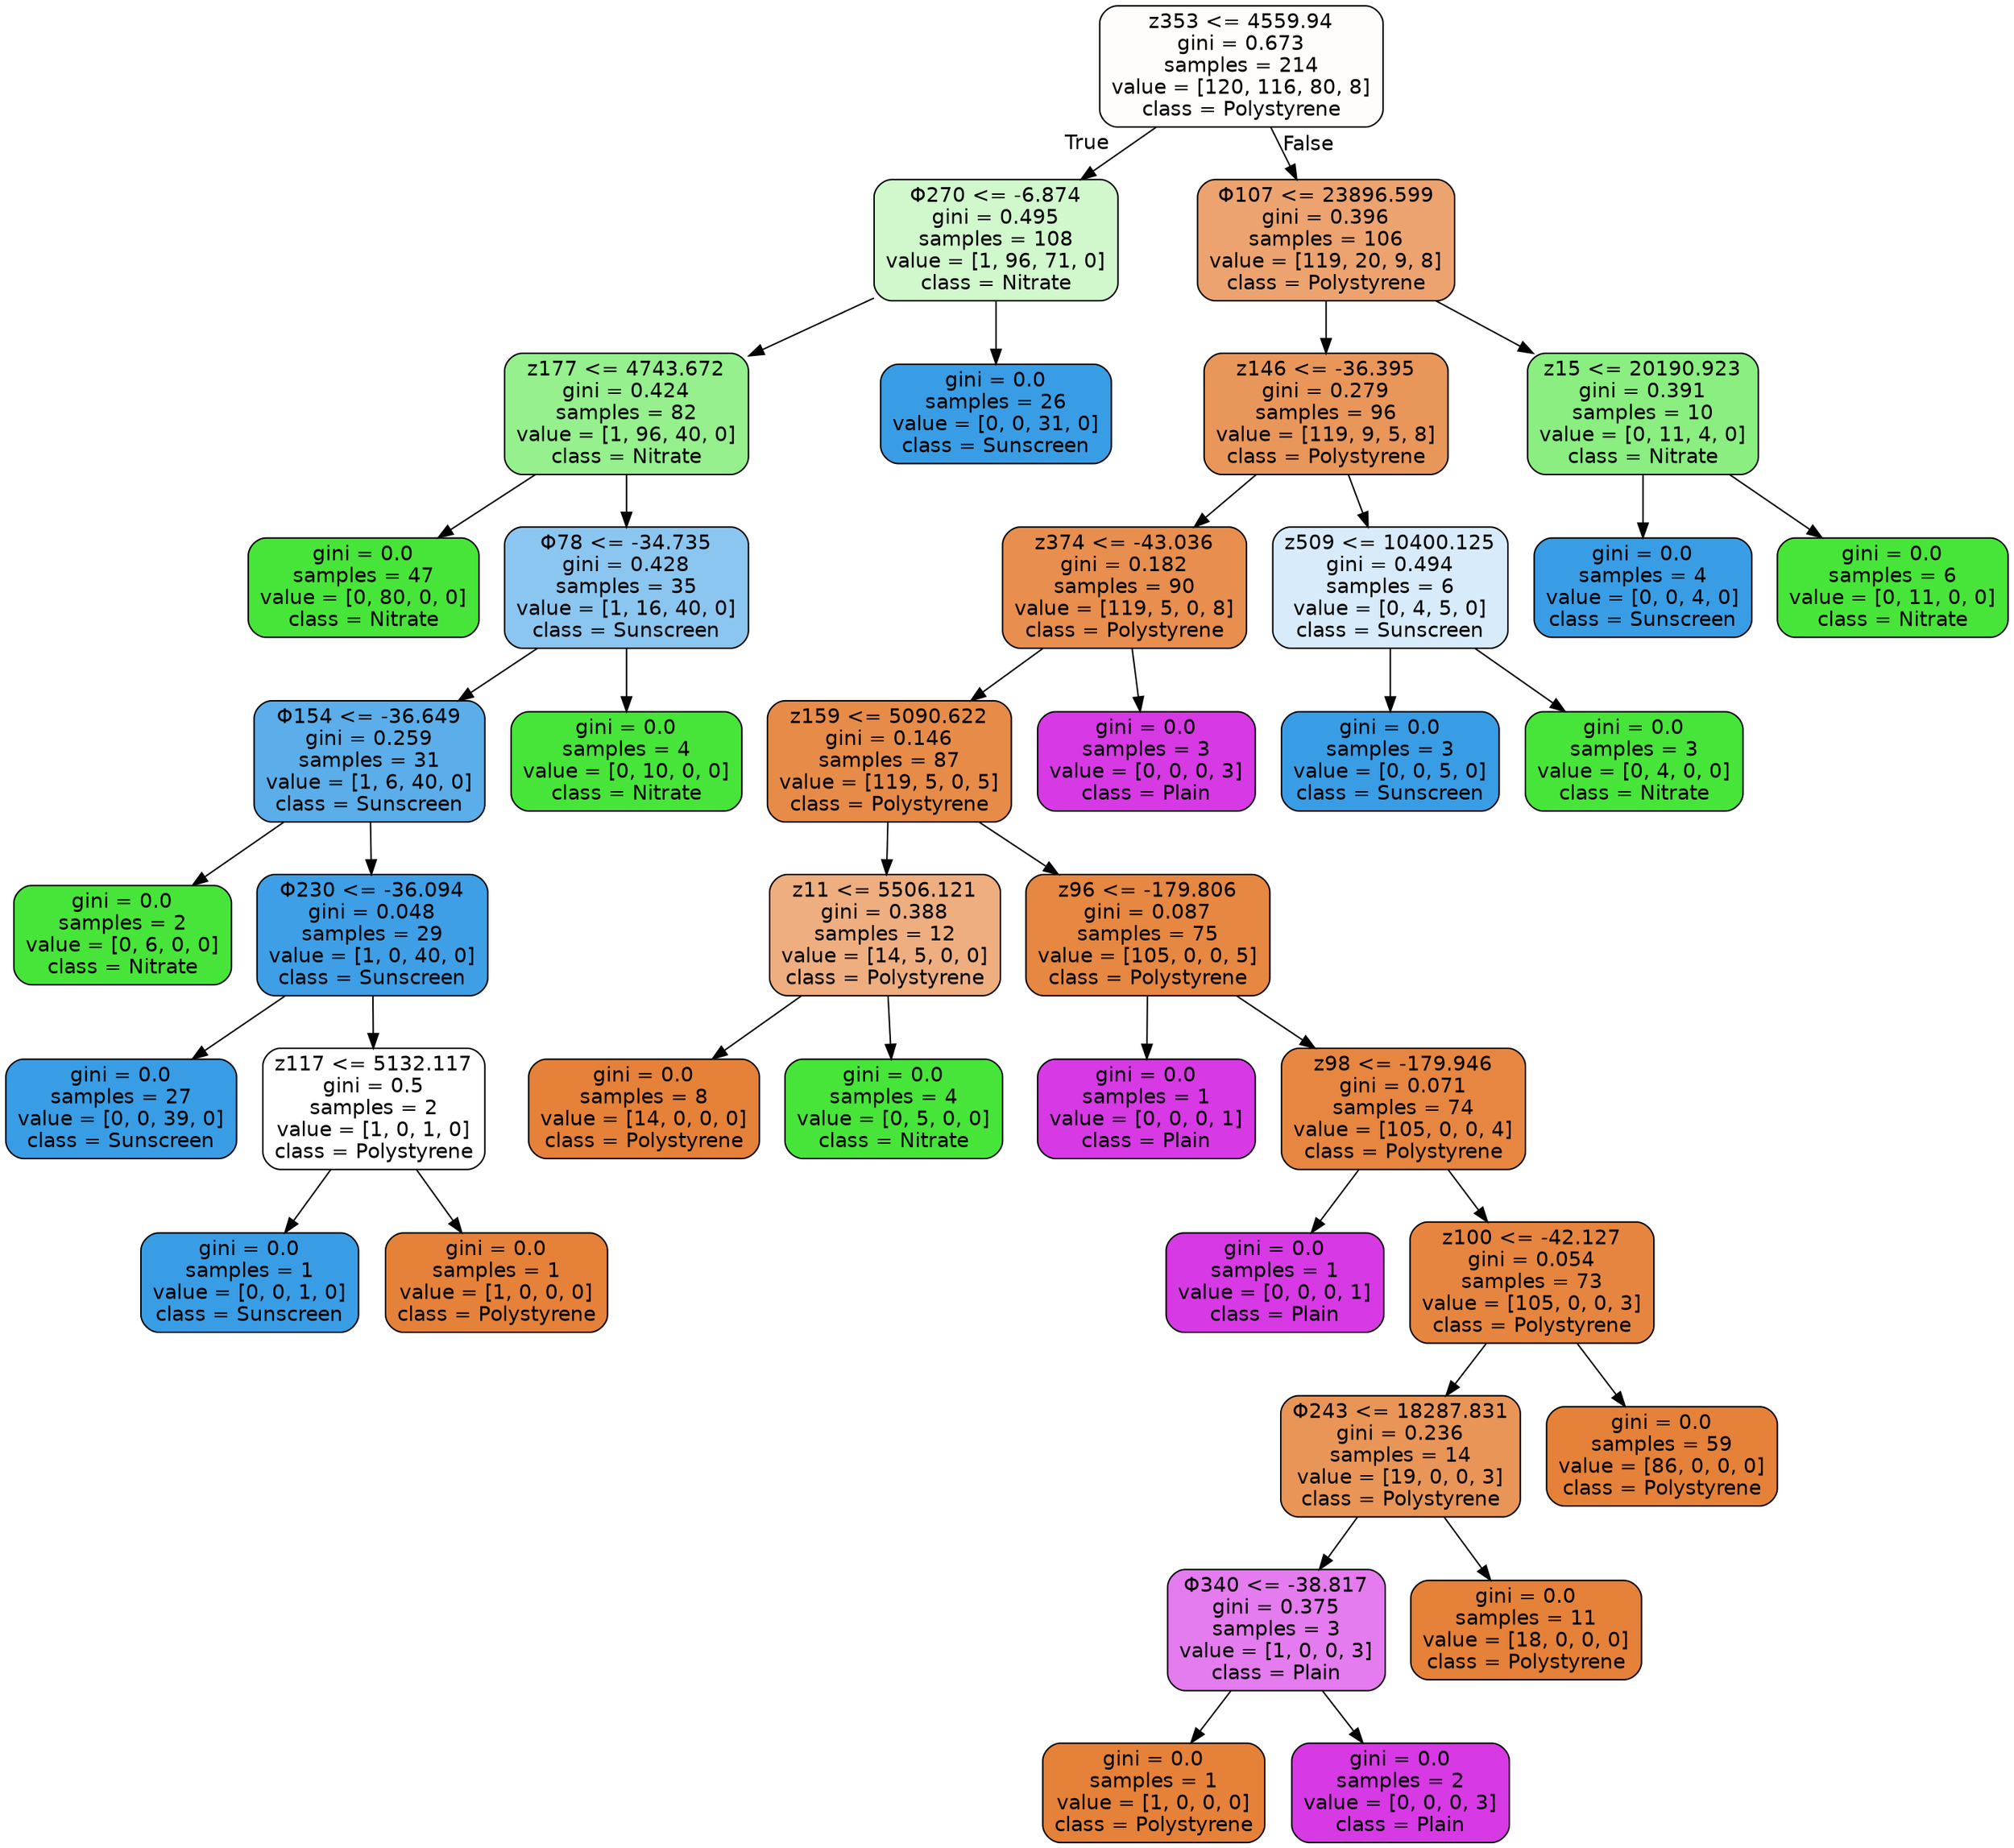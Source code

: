 digraph Tree {
node [shape=box, style="filled, rounded", color="black", fontname="helvetica"] ;
edge [fontname="helvetica"] ;
0 [label="z353 <= 4559.94\ngini = 0.673\nsamples = 214\nvalue = [120, 116, 80, 8]\nclass = Polystyrene", fillcolor="#fefdfb"] ;
1 [label="Φ270 <= -6.874\ngini = 0.495\nsamples = 108\nvalue = [1, 96, 71, 0]\nclass = Nitrate", fillcolor="#d0f8cc"] ;
0 -> 1 [labeldistance=2.5, labelangle=45, headlabel="True"] ;
2 [label="z177 <= 4743.672\ngini = 0.424\nsamples = 82\nvalue = [1, 96, 40, 0]\nclass = Nitrate", fillcolor="#95f08d"] ;
1 -> 2 ;
3 [label="gini = 0.0\nsamples = 47\nvalue = [0, 80, 0, 0]\nclass = Nitrate", fillcolor="#47e539"] ;
2 -> 3 ;
4 [label="Φ78 <= -34.735\ngini = 0.428\nsamples = 35\nvalue = [1, 16, 40, 0]\nclass = Sunscreen", fillcolor="#8bc6f0"] ;
2 -> 4 ;
5 [label="Φ154 <= -36.649\ngini = 0.259\nsamples = 31\nvalue = [1, 6, 40, 0]\nclass = Sunscreen", fillcolor="#5baee9"] ;
4 -> 5 ;
6 [label="gini = 0.0\nsamples = 2\nvalue = [0, 6, 0, 0]\nclass = Nitrate", fillcolor="#47e539"] ;
5 -> 6 ;
7 [label="Φ230 <= -36.094\ngini = 0.048\nsamples = 29\nvalue = [1, 0, 40, 0]\nclass = Sunscreen", fillcolor="#3e9fe6"] ;
5 -> 7 ;
8 [label="gini = 0.0\nsamples = 27\nvalue = [0, 0, 39, 0]\nclass = Sunscreen", fillcolor="#399de5"] ;
7 -> 8 ;
9 [label="z117 <= 5132.117\ngini = 0.5\nsamples = 2\nvalue = [1, 0, 1, 0]\nclass = Polystyrene", fillcolor="#ffffff"] ;
7 -> 9 ;
10 [label="gini = 0.0\nsamples = 1\nvalue = [0, 0, 1, 0]\nclass = Sunscreen", fillcolor="#399de5"] ;
9 -> 10 ;
11 [label="gini = 0.0\nsamples = 1\nvalue = [1, 0, 0, 0]\nclass = Polystyrene", fillcolor="#e58139"] ;
9 -> 11 ;
12 [label="gini = 0.0\nsamples = 4\nvalue = [0, 10, 0, 0]\nclass = Nitrate", fillcolor="#47e539"] ;
4 -> 12 ;
13 [label="gini = 0.0\nsamples = 26\nvalue = [0, 0, 31, 0]\nclass = Sunscreen", fillcolor="#399de5"] ;
1 -> 13 ;
14 [label="Φ107 <= 23896.599\ngini = 0.396\nsamples = 106\nvalue = [119, 20, 9, 8]\nclass = Polystyrene", fillcolor="#eca36f"] ;
0 -> 14 [labeldistance=2.5, labelangle=-45, headlabel="False"] ;
15 [label="z146 <= -36.395\ngini = 0.279\nsamples = 96\nvalue = [119, 9, 5, 8]\nclass = Polystyrene", fillcolor="#e9965a"] ;
14 -> 15 ;
16 [label="z374 <= -43.036\ngini = 0.182\nsamples = 90\nvalue = [119, 5, 0, 8]\nclass = Polystyrene", fillcolor="#e88e4e"] ;
15 -> 16 ;
17 [label="z159 <= 5090.622\ngini = 0.146\nsamples = 87\nvalue = [119, 5, 0, 5]\nclass = Polystyrene", fillcolor="#e78b49"] ;
16 -> 17 ;
18 [label="z11 <= 5506.121\ngini = 0.388\nsamples = 12\nvalue = [14, 5, 0, 0]\nclass = Polystyrene", fillcolor="#eeae80"] ;
17 -> 18 ;
19 [label="gini = 0.0\nsamples = 8\nvalue = [14, 0, 0, 0]\nclass = Polystyrene", fillcolor="#e58139"] ;
18 -> 19 ;
20 [label="gini = 0.0\nsamples = 4\nvalue = [0, 5, 0, 0]\nclass = Nitrate", fillcolor="#47e539"] ;
18 -> 20 ;
21 [label="z96 <= -179.806\ngini = 0.087\nsamples = 75\nvalue = [105, 0, 0, 5]\nclass = Polystyrene", fillcolor="#e68742"] ;
17 -> 21 ;
22 [label="gini = 0.0\nsamples = 1\nvalue = [0, 0, 0, 1]\nclass = Plain", fillcolor="#d739e5"] ;
21 -> 22 ;
23 [label="z98 <= -179.946\ngini = 0.071\nsamples = 74\nvalue = [105, 0, 0, 4]\nclass = Polystyrene", fillcolor="#e68641"] ;
21 -> 23 ;
24 [label="gini = 0.0\nsamples = 1\nvalue = [0, 0, 0, 1]\nclass = Plain", fillcolor="#d739e5"] ;
23 -> 24 ;
25 [label="z100 <= -42.127\ngini = 0.054\nsamples = 73\nvalue = [105, 0, 0, 3]\nclass = Polystyrene", fillcolor="#e6853f"] ;
23 -> 25 ;
26 [label="Φ243 <= 18287.831\ngini = 0.236\nsamples = 14\nvalue = [19, 0, 0, 3]\nclass = Polystyrene", fillcolor="#e99558"] ;
25 -> 26 ;
27 [label="Φ340 <= -38.817\ngini = 0.375\nsamples = 3\nvalue = [1, 0, 0, 3]\nclass = Plain", fillcolor="#e47bee"] ;
26 -> 27 ;
28 [label="gini = 0.0\nsamples = 1\nvalue = [1, 0, 0, 0]\nclass = Polystyrene", fillcolor="#e58139"] ;
27 -> 28 ;
29 [label="gini = 0.0\nsamples = 2\nvalue = [0, 0, 0, 3]\nclass = Plain", fillcolor="#d739e5"] ;
27 -> 29 ;
30 [label="gini = 0.0\nsamples = 11\nvalue = [18, 0, 0, 0]\nclass = Polystyrene", fillcolor="#e58139"] ;
26 -> 30 ;
31 [label="gini = 0.0\nsamples = 59\nvalue = [86, 0, 0, 0]\nclass = Polystyrene", fillcolor="#e58139"] ;
25 -> 31 ;
32 [label="gini = 0.0\nsamples = 3\nvalue = [0, 0, 0, 3]\nclass = Plain", fillcolor="#d739e5"] ;
16 -> 32 ;
33 [label="z509 <= 10400.125\ngini = 0.494\nsamples = 6\nvalue = [0, 4, 5, 0]\nclass = Sunscreen", fillcolor="#d7ebfa"] ;
15 -> 33 ;
34 [label="gini = 0.0\nsamples = 3\nvalue = [0, 0, 5, 0]\nclass = Sunscreen", fillcolor="#399de5"] ;
33 -> 34 ;
35 [label="gini = 0.0\nsamples = 3\nvalue = [0, 4, 0, 0]\nclass = Nitrate", fillcolor="#47e539"] ;
33 -> 35 ;
36 [label="z15 <= 20190.923\ngini = 0.391\nsamples = 10\nvalue = [0, 11, 4, 0]\nclass = Nitrate", fillcolor="#8aee81"] ;
14 -> 36 ;
37 [label="gini = 0.0\nsamples = 4\nvalue = [0, 0, 4, 0]\nclass = Sunscreen", fillcolor="#399de5"] ;
36 -> 37 ;
38 [label="gini = 0.0\nsamples = 6\nvalue = [0, 11, 0, 0]\nclass = Nitrate", fillcolor="#47e539"] ;
36 -> 38 ;
}